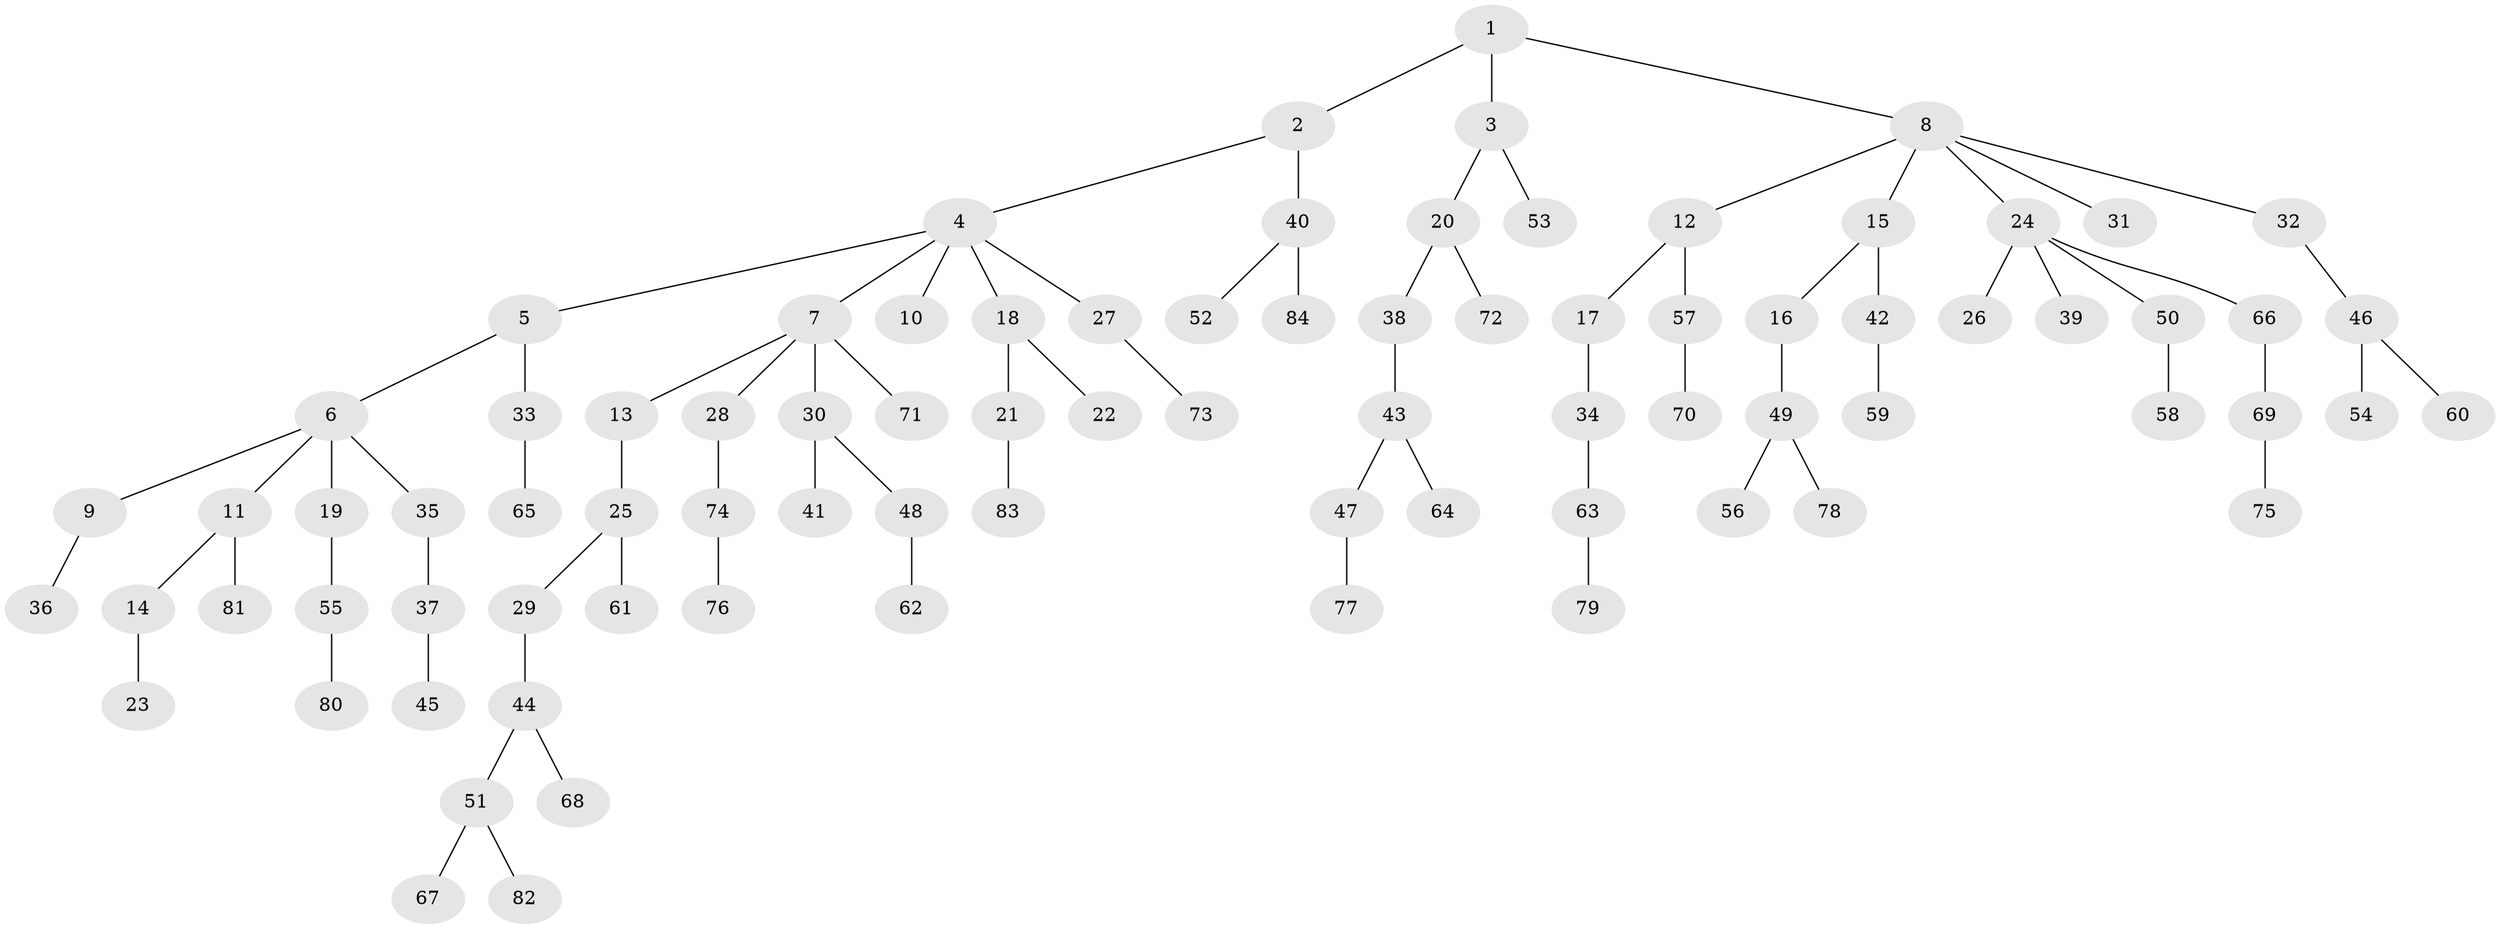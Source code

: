 // Generated by graph-tools (version 1.1) at 2025/11/02/27/25 16:11:26]
// undirected, 84 vertices, 83 edges
graph export_dot {
graph [start="1"]
  node [color=gray90,style=filled];
  1;
  2;
  3;
  4;
  5;
  6;
  7;
  8;
  9;
  10;
  11;
  12;
  13;
  14;
  15;
  16;
  17;
  18;
  19;
  20;
  21;
  22;
  23;
  24;
  25;
  26;
  27;
  28;
  29;
  30;
  31;
  32;
  33;
  34;
  35;
  36;
  37;
  38;
  39;
  40;
  41;
  42;
  43;
  44;
  45;
  46;
  47;
  48;
  49;
  50;
  51;
  52;
  53;
  54;
  55;
  56;
  57;
  58;
  59;
  60;
  61;
  62;
  63;
  64;
  65;
  66;
  67;
  68;
  69;
  70;
  71;
  72;
  73;
  74;
  75;
  76;
  77;
  78;
  79;
  80;
  81;
  82;
  83;
  84;
  1 -- 2;
  1 -- 3;
  1 -- 8;
  2 -- 4;
  2 -- 40;
  3 -- 20;
  3 -- 53;
  4 -- 5;
  4 -- 7;
  4 -- 10;
  4 -- 18;
  4 -- 27;
  5 -- 6;
  5 -- 33;
  6 -- 9;
  6 -- 11;
  6 -- 19;
  6 -- 35;
  7 -- 13;
  7 -- 28;
  7 -- 30;
  7 -- 71;
  8 -- 12;
  8 -- 15;
  8 -- 24;
  8 -- 31;
  8 -- 32;
  9 -- 36;
  11 -- 14;
  11 -- 81;
  12 -- 17;
  12 -- 57;
  13 -- 25;
  14 -- 23;
  15 -- 16;
  15 -- 42;
  16 -- 49;
  17 -- 34;
  18 -- 21;
  18 -- 22;
  19 -- 55;
  20 -- 38;
  20 -- 72;
  21 -- 83;
  24 -- 26;
  24 -- 39;
  24 -- 50;
  24 -- 66;
  25 -- 29;
  25 -- 61;
  27 -- 73;
  28 -- 74;
  29 -- 44;
  30 -- 41;
  30 -- 48;
  32 -- 46;
  33 -- 65;
  34 -- 63;
  35 -- 37;
  37 -- 45;
  38 -- 43;
  40 -- 52;
  40 -- 84;
  42 -- 59;
  43 -- 47;
  43 -- 64;
  44 -- 51;
  44 -- 68;
  46 -- 54;
  46 -- 60;
  47 -- 77;
  48 -- 62;
  49 -- 56;
  49 -- 78;
  50 -- 58;
  51 -- 67;
  51 -- 82;
  55 -- 80;
  57 -- 70;
  63 -- 79;
  66 -- 69;
  69 -- 75;
  74 -- 76;
}
